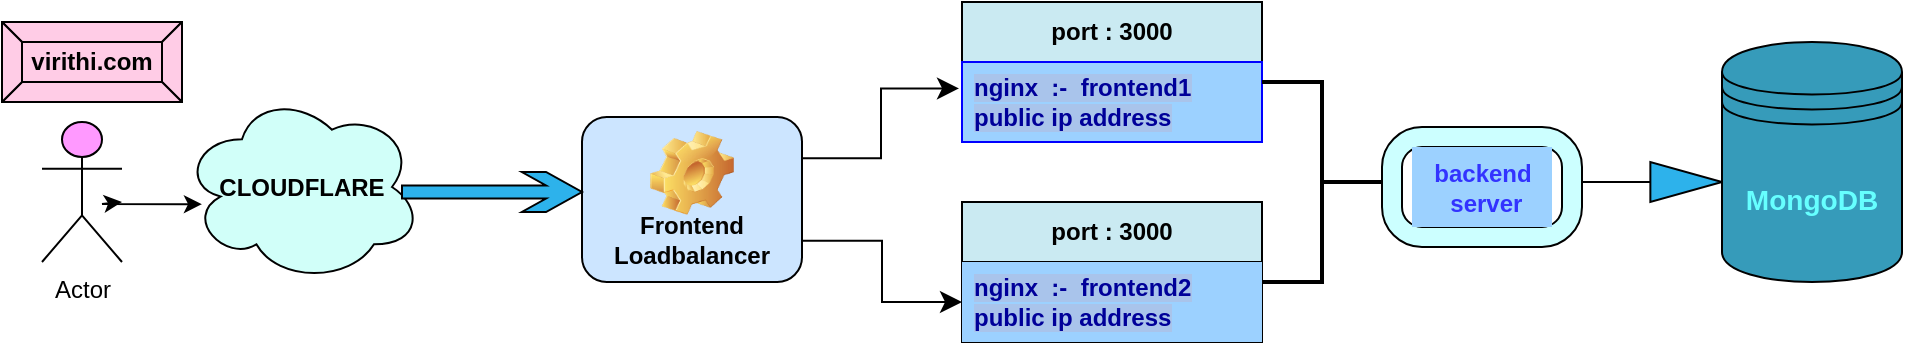 <mxfile version="24.9.3">
  <diagram name="Page-1" id="CSSAyX-RjBJ3DmVbJ9r-">
    <mxGraphModel dx="1978" dy="463" grid="1" gridSize="10" guides="1" tooltips="1" connect="1" arrows="1" fold="1" page="1" pageScale="1" pageWidth="827" pageHeight="1169" math="0" shadow="0">
      <root>
        <mxCell id="0" />
        <mxCell id="1" parent="0" />
        <mxCell id="MAK_rSI7Yx-5uD9Nlztm-6" value="&lt;h4&gt;CLOUDFLARE&lt;/h4&gt;" style="ellipse;shape=cloud;whiteSpace=wrap;html=1;fillColor=#D1FFF9;" vertex="1" parent="1">
          <mxGeometry x="-150" y="134.75" width="120" height="95.5" as="geometry" />
        </mxCell>
        <mxCell id="MAK_rSI7Yx-5uD9Nlztm-7" value="Actor" style="shape=umlActor;verticalLabelPosition=bottom;verticalAlign=top;html=1;outlineConnect=0;fillColor=#FF99FF;" vertex="1" parent="1">
          <mxGeometry x="-220" y="150" width="40" height="70" as="geometry" />
        </mxCell>
        <mxCell id="MAK_rSI7Yx-5uD9Nlztm-9" value="" style="endArrow=classic;startArrow=classic;html=1;rounded=0;entryX=0.083;entryY=0.59;entryDx=0;entryDy=0;entryPerimeter=0;" edge="1" parent="1" target="MAK_rSI7Yx-5uD9Nlztm-6">
          <mxGeometry width="50" height="50" relative="1" as="geometry">
            <mxPoint x="-180" y="190" as="sourcePoint" />
            <mxPoint x="-90" y="150" as="targetPoint" />
            <Array as="points">
              <mxPoint x="-190" y="191" />
            </Array>
          </mxGeometry>
        </mxCell>
        <mxCell id="MAK_rSI7Yx-5uD9Nlztm-24" value="&lt;b&gt;port : 3000&lt;/b&gt;" style="swimlane;fontStyle=0;childLayout=stackLayout;horizontal=1;startSize=30;horizontalStack=0;resizeParent=1;resizeParentMax=0;resizeLast=0;collapsible=1;marginBottom=0;whiteSpace=wrap;html=1;fillColor=#CAEAF2;" vertex="1" parent="1">
          <mxGeometry x="240" y="90" width="150" height="70" as="geometry" />
        </mxCell>
        <mxCell id="MAK_rSI7Yx-5uD9Nlztm-25" value="&lt;b style=&quot;background-color: rgb(169, 196, 235);&quot;&gt;&lt;font color=&quot;#000099&quot;&gt;nginx&amp;nbsp; :-&amp;nbsp; frontend1&lt;/font&gt;&lt;/b&gt;&lt;div&gt;&lt;b style=&quot;background-color: rgb(169, 196, 235);&quot;&gt;&lt;font color=&quot;#000099&quot;&gt;public ip address&lt;/font&gt;&lt;/b&gt;&lt;/div&gt;" style="text;strokeColor=blue;fillColor=#9CD1FF;align=left;verticalAlign=middle;spacingLeft=4;spacingRight=4;overflow=hidden;points=[[0,0.5],[1,0.5]];portConstraint=eastwest;rotatable=0;whiteSpace=wrap;html=1;" vertex="1" parent="MAK_rSI7Yx-5uD9Nlztm-24">
          <mxGeometry y="30" width="150" height="40" as="geometry" />
        </mxCell>
        <mxCell id="MAK_rSI7Yx-5uD9Nlztm-30" value="&lt;b&gt;port : 3000&lt;/b&gt;" style="swimlane;fontStyle=0;childLayout=stackLayout;horizontal=1;startSize=30;horizontalStack=0;resizeParent=1;resizeParentMax=0;resizeLast=0;collapsible=1;marginBottom=0;whiteSpace=wrap;html=1;fillColor=#CAEAF2;" vertex="1" parent="1">
          <mxGeometry x="240" y="190" width="150" height="70" as="geometry">
            <mxRectangle x="170" y="200" width="100" height="30" as="alternateBounds" />
          </mxGeometry>
        </mxCell>
        <mxCell id="MAK_rSI7Yx-5uD9Nlztm-31" value="&lt;b style=&quot;background-color: rgb(169, 196, 235);&quot;&gt;&lt;font color=&quot;#000099&quot;&gt;nginx&amp;nbsp; :-&amp;nbsp; frontend2&lt;/font&gt;&lt;/b&gt;&lt;div&gt;&lt;b style=&quot;background-color: rgb(169, 196, 235);&quot;&gt;&lt;font color=&quot;#000099&quot;&gt;public ip address&lt;/font&gt;&lt;/b&gt;&lt;/div&gt;" style="text;strokeColor=none;fillColor=#9CD1FF;align=left;verticalAlign=middle;spacingLeft=4;spacingRight=4;overflow=hidden;points=[[0,0.5],[1,0.5]];portConstraint=eastwest;rotatable=0;whiteSpace=wrap;html=1;" vertex="1" parent="MAK_rSI7Yx-5uD9Nlztm-30">
          <mxGeometry y="30" width="150" height="40" as="geometry" />
        </mxCell>
        <mxCell id="MAK_rSI7Yx-5uD9Nlztm-34" value="" style="edgeStyle=elbowEdgeStyle;elbow=horizontal;endArrow=classic;html=1;curved=0;rounded=0;endSize=8;startSize=8;entryX=-0.01;entryY=0.33;entryDx=0;entryDy=0;entryPerimeter=0;exitX=1;exitY=0.25;exitDx=0;exitDy=0;" edge="1" parent="1" source="MAK_rSI7Yx-5uD9Nlztm-119" target="MAK_rSI7Yx-5uD9Nlztm-25">
          <mxGeometry width="50" height="50" relative="1" as="geometry">
            <mxPoint x="110" y="160" as="sourcePoint" />
            <mxPoint x="160" y="110" as="targetPoint" />
          </mxGeometry>
        </mxCell>
        <mxCell id="MAK_rSI7Yx-5uD9Nlztm-35" value="" style="edgeStyle=elbowEdgeStyle;elbow=horizontal;endArrow=classic;html=1;curved=0;rounded=0;endSize=8;startSize=8;exitX=1;exitY=0.75;exitDx=0;exitDy=0;entryX=0;entryY=0.5;entryDx=0;entryDy=0;" edge="1" parent="1" source="MAK_rSI7Yx-5uD9Nlztm-119" target="MAK_rSI7Yx-5uD9Nlztm-31">
          <mxGeometry width="50" height="50" relative="1" as="geometry">
            <mxPoint x="170" y="200" as="sourcePoint" />
            <mxPoint x="230" y="245" as="targetPoint" />
          </mxGeometry>
        </mxCell>
        <mxCell id="MAK_rSI7Yx-5uD9Nlztm-40" value="" style="verticalLabelPosition=bottom;verticalAlign=top;html=1;shape=mxgraph.basic.rounded_frame;dx=10;whiteSpace=wrap;fillColor=#CCFFFF;" vertex="1" parent="1">
          <mxGeometry x="450" y="152.5" width="100" height="60" as="geometry" />
        </mxCell>
        <mxCell id="MAK_rSI7Yx-5uD9Nlztm-42" value="&lt;font color=&quot;#3333ff&quot;&gt;&lt;b&gt;backend&lt;/b&gt;&lt;/font&gt;&lt;div&gt;&lt;font color=&quot;#3333ff&quot;&gt;&lt;b&gt;&amp;nbsp;server&lt;/b&gt;&lt;/font&gt;&lt;/div&gt;" style="text;html=1;align=center;verticalAlign=middle;resizable=0;points=[];autosize=1;strokeColor=none;fillColor=#9CD1FF;" vertex="1" parent="1">
          <mxGeometry x="465" y="162.5" width="70" height="40" as="geometry" />
        </mxCell>
        <mxCell id="MAK_rSI7Yx-5uD9Nlztm-43" value="&lt;b&gt;virithi.com&lt;/b&gt;" style="labelPosition=center;verticalLabelPosition=middle;align=center;html=1;shape=mxgraph.basic.button;dx=10;whiteSpace=wrap;fillColor=#FFCCE6;" vertex="1" parent="1">
          <mxGeometry x="-240" y="100" width="90" height="40" as="geometry" />
        </mxCell>
        <mxCell id="MAK_rSI7Yx-5uD9Nlztm-47" value="" style="html=1;shadow=0;dashed=0;align=center;verticalAlign=middle;shape=mxgraph.arrows2.arrow;dy=1;dx=35.82;notch=0;fillColor=#2DB2EB;" vertex="1" parent="1">
          <mxGeometry x="550" y="170" width="70" height="20" as="geometry" />
        </mxCell>
        <mxCell id="MAK_rSI7Yx-5uD9Nlztm-115" value="&lt;h3&gt;&lt;font color=&quot;#66ffff&quot;&gt;MongoDB&lt;/font&gt;&lt;/h3&gt;" style="shape=datastore;whiteSpace=wrap;html=1;fillColor=#369BBA;" vertex="1" parent="1">
          <mxGeometry x="620" y="110" width="90" height="120" as="geometry" />
        </mxCell>
        <mxCell id="MAK_rSI7Yx-5uD9Nlztm-116" value="" style="strokeWidth=2;html=1;shape=mxgraph.flowchart.annotation_2;align=left;labelPosition=right;pointerEvents=1;rotation=-180;" vertex="1" parent="1">
          <mxGeometry x="390" y="130" width="60" height="100" as="geometry" />
        </mxCell>
        <mxCell id="MAK_rSI7Yx-5uD9Nlztm-119" value="Frontend&lt;br&gt;Loadbalancer" style="label;whiteSpace=wrap;html=1;align=center;verticalAlign=bottom;spacingLeft=0;spacingBottom=4;imageAlign=center;imageVerticalAlign=top;image=img/clipart/Gear_128x128.png;fillColor=#CCE5FF;" vertex="1" parent="1">
          <mxGeometry x="50" y="147.5" width="110" height="82.5" as="geometry" />
        </mxCell>
        <mxCell id="MAK_rSI7Yx-5uD9Nlztm-124" value="" style="html=1;shadow=0;dashed=0;align=center;verticalAlign=middle;shape=mxgraph.arrows2.sharpArrow;dy1=0.67;dx1=18;dx2=18;notch=0;fillColor=#2DB2EB;" vertex="1" parent="1">
          <mxGeometry x="-40" y="175" width="90" height="20" as="geometry" />
        </mxCell>
      </root>
    </mxGraphModel>
  </diagram>
</mxfile>
